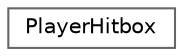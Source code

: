 digraph "Graphical Class Hierarchy"
{
 // LATEX_PDF_SIZE
  bgcolor="transparent";
  edge [fontname=Helvetica,fontsize=10,labelfontname=Helvetica,labelfontsize=10];
  node [fontname=Helvetica,fontsize=10,shape=box,height=0.2,width=0.4];
  rankdir="LR";
  Node0 [id="Node000000",label="PlayerHitbox",height=0.2,width=0.4,color="grey40", fillcolor="white", style="filled",URL="$class_player_scripts_1_1_player_hitbox.html",tooltip="Takes responsibility and responses to being hit by enemy objects."];
}
